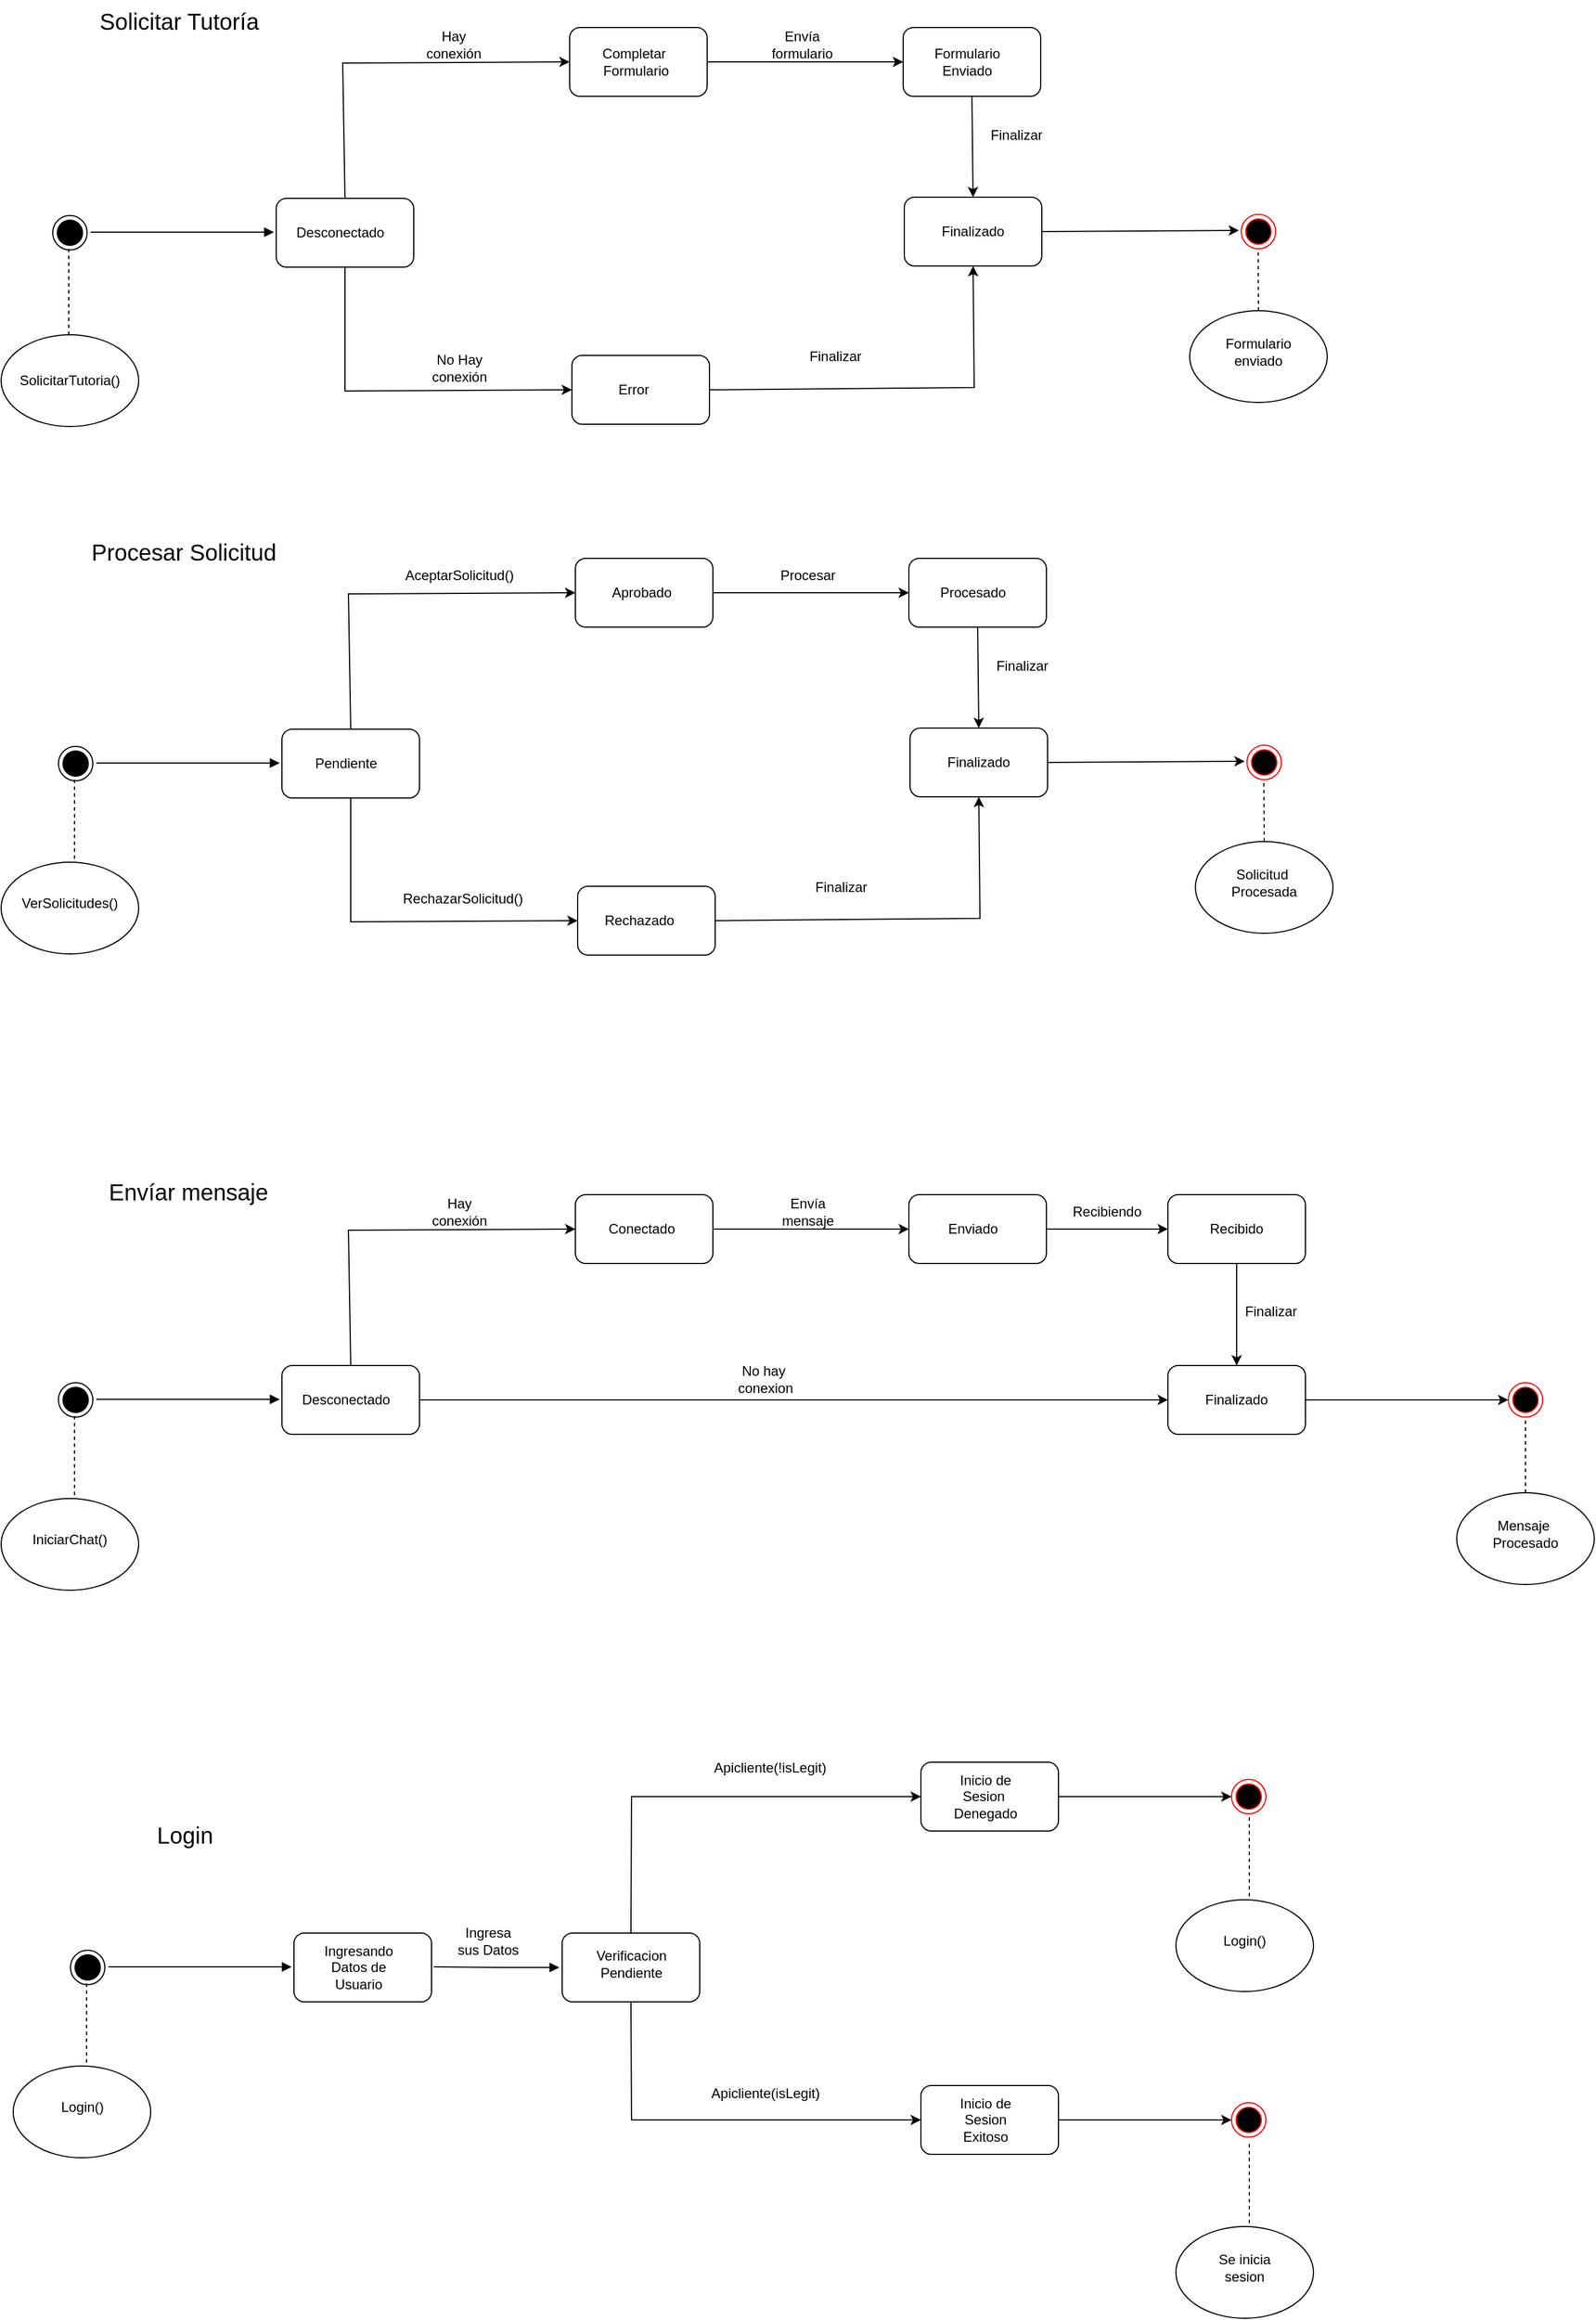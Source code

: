 <mxfile version="22.0.4" type="github">
  <diagram name="Page-1" id="eEXkZVuSIt10tBIXvI3O">
    <mxGraphModel dx="1909" dy="1444" grid="0" gridSize="10" guides="1" tooltips="1" connect="1" arrows="1" fold="1" page="0" pageScale="1" pageWidth="827" pageHeight="1169" math="0" shadow="0">
      <root>
        <mxCell id="0" />
        <mxCell id="1" parent="0" />
        <mxCell id="1XSUIqSgd9dczcnVVFZm-2" value="" style="rounded=1;whiteSpace=wrap;html=1;" parent="1" vertex="1">
          <mxGeometry x="560" y="288" width="120" height="60" as="geometry" />
        </mxCell>
        <mxCell id="1XSUIqSgd9dczcnVVFZm-3" value="" style="endArrow=none;dashed=1;html=1;rounded=0;" parent="1" edge="1">
          <mxGeometry width="50" height="50" relative="1" as="geometry">
            <mxPoint x="379" y="407" as="sourcePoint" />
            <mxPoint x="379" y="329" as="targetPoint" />
          </mxGeometry>
        </mxCell>
        <mxCell id="1XSUIqSgd9dczcnVVFZm-4" value="" style="ellipse;whiteSpace=wrap;html=1;" parent="1" vertex="1">
          <mxGeometry x="315" y="404" width="120" height="80" as="geometry" />
        </mxCell>
        <mxCell id="1XSUIqSgd9dczcnVVFZm-5" value="VerSolicitudes()" style="text;html=1;strokeColor=none;fillColor=none;align=center;verticalAlign=middle;whiteSpace=wrap;rounded=0;" parent="1" vertex="1">
          <mxGeometry x="345" y="425" width="60" height="30" as="geometry" />
        </mxCell>
        <mxCell id="1XSUIqSgd9dczcnVVFZm-21" value="" style="ellipse;html=1;shape=endState;fillColor=#000000;strokeColor=#000000;" parent="1" vertex="1">
          <mxGeometry x="365" y="303" width="30" height="30" as="geometry" />
        </mxCell>
        <mxCell id="1XSUIqSgd9dczcnVVFZm-22" value="" style="endArrow=block;endFill=1;html=1;edgeStyle=orthogonalEdgeStyle;align=left;verticalAlign=top;rounded=0;" parent="1" edge="1">
          <mxGeometry x="-1" relative="1" as="geometry">
            <mxPoint x="398" y="317.5" as="sourcePoint" />
            <mxPoint x="558" y="317.5" as="targetPoint" />
          </mxGeometry>
        </mxCell>
        <mxCell id="1XSUIqSgd9dczcnVVFZm-25" value="Pendiente" style="text;html=1;strokeColor=none;fillColor=none;align=center;verticalAlign=middle;whiteSpace=wrap;rounded=0;" parent="1" vertex="1">
          <mxGeometry x="586" y="303" width="60" height="30" as="geometry" />
        </mxCell>
        <mxCell id="1XSUIqSgd9dczcnVVFZm-26" value="" style="rounded=1;whiteSpace=wrap;html=1;" parent="1" vertex="1">
          <mxGeometry x="816" y="139" width="120" height="60" as="geometry" />
        </mxCell>
        <mxCell id="1XSUIqSgd9dczcnVVFZm-27" value="" style="rounded=1;whiteSpace=wrap;html=1;" parent="1" vertex="1">
          <mxGeometry x="818" y="425" width="120" height="60" as="geometry" />
        </mxCell>
        <mxCell id="1XSUIqSgd9dczcnVVFZm-28" value="" style="endArrow=classic;html=1;rounded=0;exitX=0.5;exitY=0;exitDx=0;exitDy=0;entryX=0;entryY=0.5;entryDx=0;entryDy=0;" parent="1" source="1XSUIqSgd9dczcnVVFZm-2" target="1XSUIqSgd9dczcnVVFZm-26" edge="1">
          <mxGeometry width="50" height="50" relative="1" as="geometry">
            <mxPoint x="635" y="255" as="sourcePoint" />
            <mxPoint x="685" y="205" as="targetPoint" />
            <Array as="points">
              <mxPoint x="618" y="170" />
            </Array>
          </mxGeometry>
        </mxCell>
        <mxCell id="1XSUIqSgd9dczcnVVFZm-29" value="" style="endArrow=classic;html=1;rounded=0;exitX=0.5;exitY=1;exitDx=0;exitDy=0;entryX=0;entryY=0.5;entryDx=0;entryDy=0;" parent="1" source="1XSUIqSgd9dczcnVVFZm-2" target="1XSUIqSgd9dczcnVVFZm-27" edge="1">
          <mxGeometry width="50" height="50" relative="1" as="geometry">
            <mxPoint x="652" y="465" as="sourcePoint" />
            <mxPoint x="702" y="415" as="targetPoint" />
            <Array as="points">
              <mxPoint x="620" y="456" />
            </Array>
          </mxGeometry>
        </mxCell>
        <mxCell id="1XSUIqSgd9dczcnVVFZm-30" value="AceptarSolicitud()" style="text;html=1;strokeColor=none;fillColor=none;align=center;verticalAlign=middle;whiteSpace=wrap;rounded=0;" parent="1" vertex="1">
          <mxGeometry x="685" y="139" width="60" height="30" as="geometry" />
        </mxCell>
        <mxCell id="1XSUIqSgd9dczcnVVFZm-31" value="RechazarSolicitud()" style="text;html=1;strokeColor=none;fillColor=none;align=center;verticalAlign=middle;whiteSpace=wrap;rounded=0;" parent="1" vertex="1">
          <mxGeometry x="688" y="421" width="60" height="30" as="geometry" />
        </mxCell>
        <mxCell id="1XSUIqSgd9dczcnVVFZm-32" value="Aprobado" style="text;html=1;strokeColor=none;fillColor=none;align=center;verticalAlign=middle;whiteSpace=wrap;rounded=0;" parent="1" vertex="1">
          <mxGeometry x="844" y="154" width="60" height="30" as="geometry" />
        </mxCell>
        <mxCell id="1XSUIqSgd9dczcnVVFZm-33" value="Rechazado" style="text;html=1;strokeColor=none;fillColor=none;align=center;verticalAlign=middle;whiteSpace=wrap;rounded=0;" parent="1" vertex="1">
          <mxGeometry x="842" y="440" width="60" height="30" as="geometry" />
        </mxCell>
        <mxCell id="1XSUIqSgd9dczcnVVFZm-34" value="" style="rounded=1;whiteSpace=wrap;html=1;" parent="1" vertex="1">
          <mxGeometry x="1107" y="139" width="120" height="60" as="geometry" />
        </mxCell>
        <mxCell id="1XSUIqSgd9dczcnVVFZm-37" value="" style="endArrow=classic;html=1;rounded=0;exitX=1;exitY=0.5;exitDx=0;exitDy=0;entryX=0;entryY=0.5;entryDx=0;entryDy=0;" parent="1" source="1XSUIqSgd9dczcnVVFZm-26" target="1XSUIqSgd9dczcnVVFZm-34" edge="1">
          <mxGeometry width="50" height="50" relative="1" as="geometry">
            <mxPoint x="1048" y="334" as="sourcePoint" />
            <mxPoint x="1098" y="284" as="targetPoint" />
          </mxGeometry>
        </mxCell>
        <mxCell id="1XSUIqSgd9dczcnVVFZm-38" value="Procesado" style="text;html=1;strokeColor=none;fillColor=none;align=center;verticalAlign=middle;whiteSpace=wrap;rounded=0;" parent="1" vertex="1">
          <mxGeometry x="1133" y="154" width="60" height="30" as="geometry" />
        </mxCell>
        <mxCell id="1XSUIqSgd9dczcnVVFZm-39" value="" style="rounded=1;whiteSpace=wrap;html=1;" parent="1" vertex="1">
          <mxGeometry x="1108" y="287" width="120" height="60" as="geometry" />
        </mxCell>
        <mxCell id="1XSUIqSgd9dczcnVVFZm-41" value="" style="endArrow=classic;html=1;rounded=0;exitX=0.5;exitY=1;exitDx=0;exitDy=0;entryX=0.5;entryY=0;entryDx=0;entryDy=0;" parent="1" source="1XSUIqSgd9dczcnVVFZm-34" target="1XSUIqSgd9dczcnVVFZm-39" edge="1">
          <mxGeometry width="50" height="50" relative="1" as="geometry">
            <mxPoint x="1048" y="334" as="sourcePoint" />
            <mxPoint x="1098" y="284" as="targetPoint" />
          </mxGeometry>
        </mxCell>
        <mxCell id="1XSUIqSgd9dczcnVVFZm-42" value="Finalizado" style="text;html=1;strokeColor=none;fillColor=none;align=center;verticalAlign=middle;whiteSpace=wrap;rounded=0;" parent="1" vertex="1">
          <mxGeometry x="1138" y="302" width="60" height="30" as="geometry" />
        </mxCell>
        <mxCell id="1XSUIqSgd9dczcnVVFZm-43" value="Finalizar" style="text;html=1;strokeColor=none;fillColor=none;align=center;verticalAlign=middle;whiteSpace=wrap;rounded=0;" parent="1" vertex="1">
          <mxGeometry x="1176" y="218" width="60" height="30" as="geometry" />
        </mxCell>
        <mxCell id="1XSUIqSgd9dczcnVVFZm-44" value="Procesar" style="text;html=1;strokeColor=none;fillColor=none;align=center;verticalAlign=middle;whiteSpace=wrap;rounded=0;" parent="1" vertex="1">
          <mxGeometry x="989" y="139" width="60" height="30" as="geometry" />
        </mxCell>
        <mxCell id="1XSUIqSgd9dczcnVVFZm-45" value="" style="endArrow=classic;html=1;rounded=0;exitX=1;exitY=0.5;exitDx=0;exitDy=0;entryX=0.5;entryY=1;entryDx=0;entryDy=0;" parent="1" source="1XSUIqSgd9dczcnVVFZm-27" target="1XSUIqSgd9dczcnVVFZm-39" edge="1">
          <mxGeometry width="50" height="50" relative="1" as="geometry">
            <mxPoint x="1012" y="465" as="sourcePoint" />
            <mxPoint x="1062" y="415" as="targetPoint" />
            <Array as="points">
              <mxPoint x="1169" y="453" />
            </Array>
          </mxGeometry>
        </mxCell>
        <mxCell id="1XSUIqSgd9dczcnVVFZm-46" value="Finalizar" style="text;html=1;strokeColor=none;fillColor=none;align=center;verticalAlign=middle;whiteSpace=wrap;rounded=0;" parent="1" vertex="1">
          <mxGeometry x="1018" y="411" width="60" height="30" as="geometry" />
        </mxCell>
        <mxCell id="1XSUIqSgd9dczcnVVFZm-47" value="" style="endArrow=classic;html=1;rounded=0;exitX=1;exitY=0.5;exitDx=0;exitDy=0;" parent="1" source="1XSUIqSgd9dczcnVVFZm-39" edge="1">
          <mxGeometry width="50" height="50" relative="1" as="geometry">
            <mxPoint x="1277" y="332" as="sourcePoint" />
            <mxPoint x="1400" y="316" as="targetPoint" />
          </mxGeometry>
        </mxCell>
        <mxCell id="1XSUIqSgd9dczcnVVFZm-48" value="" style="ellipse;whiteSpace=wrap;html=1;" parent="1" vertex="1">
          <mxGeometry x="1357" y="386" width="120" height="80" as="geometry" />
        </mxCell>
        <mxCell id="1XSUIqSgd9dczcnVVFZm-49" value="" style="ellipse;html=1;shape=endState;fillColor=#000000;strokeColor=#ff0000;" parent="1" vertex="1">
          <mxGeometry x="1402" y="302" width="30" height="30" as="geometry" />
        </mxCell>
        <mxCell id="1XSUIqSgd9dczcnVVFZm-50" value="" style="endArrow=none;dashed=1;html=1;rounded=0;" parent="1" edge="1">
          <mxGeometry width="50" height="50" relative="1" as="geometry">
            <mxPoint x="1417" y="386" as="sourcePoint" />
            <mxPoint x="1416.71" y="332" as="targetPoint" />
          </mxGeometry>
        </mxCell>
        <mxCell id="1XSUIqSgd9dczcnVVFZm-51" value="Solicitud&amp;nbsp;&lt;br&gt;Procesada" style="text;html=1;strokeColor=none;fillColor=none;align=center;verticalAlign=middle;whiteSpace=wrap;rounded=0;" parent="1" vertex="1">
          <mxGeometry x="1387" y="407" width="60" height="30" as="geometry" />
        </mxCell>
        <mxCell id="1XSUIqSgd9dczcnVVFZm-85" style="edgeStyle=orthogonalEdgeStyle;rounded=0;orthogonalLoop=1;jettySize=auto;html=1;exitX=1;exitY=0.5;exitDx=0;exitDy=0;" parent="1" source="1XSUIqSgd9dczcnVVFZm-52" target="1XSUIqSgd9dczcnVVFZm-82" edge="1">
          <mxGeometry relative="1" as="geometry" />
        </mxCell>
        <mxCell id="1XSUIqSgd9dczcnVVFZm-52" value="" style="rounded=1;whiteSpace=wrap;html=1;" parent="1" vertex="1">
          <mxGeometry x="560" y="843" width="120" height="60" as="geometry" />
        </mxCell>
        <mxCell id="1XSUIqSgd9dczcnVVFZm-53" value="" style="endArrow=none;dashed=1;html=1;rounded=0;" parent="1" edge="1">
          <mxGeometry width="50" height="50" relative="1" as="geometry">
            <mxPoint x="379" y="962" as="sourcePoint" />
            <mxPoint x="379" y="884" as="targetPoint" />
          </mxGeometry>
        </mxCell>
        <mxCell id="1XSUIqSgd9dczcnVVFZm-54" value="" style="ellipse;whiteSpace=wrap;html=1;" parent="1" vertex="1">
          <mxGeometry x="315" y="959" width="120" height="80" as="geometry" />
        </mxCell>
        <mxCell id="1XSUIqSgd9dczcnVVFZm-55" value="IniciarChat()" style="text;html=1;strokeColor=none;fillColor=none;align=center;verticalAlign=middle;whiteSpace=wrap;rounded=0;" parent="1" vertex="1">
          <mxGeometry x="345" y="980" width="60" height="30" as="geometry" />
        </mxCell>
        <mxCell id="1XSUIqSgd9dczcnVVFZm-56" value="" style="ellipse;html=1;shape=endState;fillColor=#000000;strokeColor=#000000;" parent="1" vertex="1">
          <mxGeometry x="365" y="858" width="30" height="30" as="geometry" />
        </mxCell>
        <mxCell id="1XSUIqSgd9dczcnVVFZm-57" value="" style="endArrow=block;endFill=1;html=1;edgeStyle=orthogonalEdgeStyle;align=left;verticalAlign=top;rounded=0;" parent="1" edge="1">
          <mxGeometry x="-1" relative="1" as="geometry">
            <mxPoint x="398" y="872.5" as="sourcePoint" />
            <mxPoint x="558" y="872.5" as="targetPoint" />
          </mxGeometry>
        </mxCell>
        <mxCell id="1XSUIqSgd9dczcnVVFZm-58" value="Desconectado" style="text;html=1;strokeColor=none;fillColor=none;align=center;verticalAlign=middle;whiteSpace=wrap;rounded=0;" parent="1" vertex="1">
          <mxGeometry x="586" y="858" width="60" height="30" as="geometry" />
        </mxCell>
        <mxCell id="1XSUIqSgd9dczcnVVFZm-59" value="" style="rounded=1;whiteSpace=wrap;html=1;" parent="1" vertex="1">
          <mxGeometry x="816" y="694" width="120" height="60" as="geometry" />
        </mxCell>
        <mxCell id="1XSUIqSgd9dczcnVVFZm-61" value="" style="endArrow=classic;html=1;rounded=0;exitX=0.5;exitY=0;exitDx=0;exitDy=0;entryX=0;entryY=0.5;entryDx=0;entryDy=0;" parent="1" source="1XSUIqSgd9dczcnVVFZm-52" target="1XSUIqSgd9dczcnVVFZm-59" edge="1">
          <mxGeometry width="50" height="50" relative="1" as="geometry">
            <mxPoint x="635" y="810" as="sourcePoint" />
            <mxPoint x="685" y="760" as="targetPoint" />
            <Array as="points">
              <mxPoint x="618" y="725" />
            </Array>
          </mxGeometry>
        </mxCell>
        <mxCell id="1XSUIqSgd9dczcnVVFZm-63" value="Hay conexión" style="text;html=1;strokeColor=none;fillColor=none;align=center;verticalAlign=middle;whiteSpace=wrap;rounded=0;" parent="1" vertex="1">
          <mxGeometry x="685" y="694" width="60" height="30" as="geometry" />
        </mxCell>
        <mxCell id="1XSUIqSgd9dczcnVVFZm-64" value="No hay&amp;nbsp;&lt;br&gt;conexion" style="text;html=1;strokeColor=none;fillColor=none;align=center;verticalAlign=middle;whiteSpace=wrap;rounded=0;" parent="1" vertex="1">
          <mxGeometry x="952" y="840" width="60" height="30" as="geometry" />
        </mxCell>
        <mxCell id="1XSUIqSgd9dczcnVVFZm-65" value="Conectado" style="text;html=1;strokeColor=none;fillColor=none;align=center;verticalAlign=middle;whiteSpace=wrap;rounded=0;" parent="1" vertex="1">
          <mxGeometry x="844" y="709" width="60" height="30" as="geometry" />
        </mxCell>
        <mxCell id="1XSUIqSgd9dczcnVVFZm-67" value="" style="rounded=1;whiteSpace=wrap;html=1;" parent="1" vertex="1">
          <mxGeometry x="1107" y="694" width="120" height="60" as="geometry" />
        </mxCell>
        <mxCell id="1XSUIqSgd9dczcnVVFZm-68" value="" style="endArrow=classic;html=1;rounded=0;exitX=1;exitY=0.5;exitDx=0;exitDy=0;entryX=0;entryY=0.5;entryDx=0;entryDy=0;" parent="1" source="1XSUIqSgd9dczcnVVFZm-59" target="1XSUIqSgd9dczcnVVFZm-67" edge="1">
          <mxGeometry width="50" height="50" relative="1" as="geometry">
            <mxPoint x="1048" y="889" as="sourcePoint" />
            <mxPoint x="1098" y="839" as="targetPoint" />
          </mxGeometry>
        </mxCell>
        <mxCell id="1XSUIqSgd9dczcnVVFZm-69" value="Enviado" style="text;html=1;strokeColor=none;fillColor=none;align=center;verticalAlign=middle;whiteSpace=wrap;rounded=0;" parent="1" vertex="1">
          <mxGeometry x="1133" y="709" width="60" height="30" as="geometry" />
        </mxCell>
        <mxCell id="1XSUIqSgd9dczcnVVFZm-70" value="" style="rounded=1;whiteSpace=wrap;html=1;" parent="1" vertex="1">
          <mxGeometry x="1333" y="694" width="120" height="60" as="geometry" />
        </mxCell>
        <mxCell id="1XSUIqSgd9dczcnVVFZm-71" value="" style="endArrow=classic;html=1;rounded=0;exitX=1;exitY=0.5;exitDx=0;exitDy=0;entryX=0;entryY=0.5;entryDx=0;entryDy=0;" parent="1" source="1XSUIqSgd9dczcnVVFZm-67" target="1XSUIqSgd9dczcnVVFZm-70" edge="1">
          <mxGeometry width="50" height="50" relative="1" as="geometry">
            <mxPoint x="1048" y="889" as="sourcePoint" />
            <mxPoint x="1098" y="839" as="targetPoint" />
          </mxGeometry>
        </mxCell>
        <mxCell id="1XSUIqSgd9dczcnVVFZm-72" value="Recibido" style="text;html=1;strokeColor=none;fillColor=none;align=center;verticalAlign=middle;whiteSpace=wrap;rounded=0;" parent="1" vertex="1">
          <mxGeometry x="1363" y="709" width="60" height="30" as="geometry" />
        </mxCell>
        <mxCell id="1XSUIqSgd9dczcnVVFZm-73" value="Recibiendo" style="text;html=1;strokeColor=none;fillColor=none;align=center;verticalAlign=middle;whiteSpace=wrap;rounded=0;" parent="1" vertex="1">
          <mxGeometry x="1250" y="694" width="60" height="30" as="geometry" />
        </mxCell>
        <mxCell id="1XSUIqSgd9dczcnVVFZm-74" value="Envía mensaje" style="text;html=1;strokeColor=none;fillColor=none;align=center;verticalAlign=middle;whiteSpace=wrap;rounded=0;" parent="1" vertex="1">
          <mxGeometry x="989" y="694" width="60" height="30" as="geometry" />
        </mxCell>
        <mxCell id="1XSUIqSgd9dczcnVVFZm-76" value="Finalizar" style="text;html=1;strokeColor=none;fillColor=none;align=center;verticalAlign=middle;whiteSpace=wrap;rounded=0;" parent="1" vertex="1">
          <mxGeometry x="1393" y="781" width="60" height="30" as="geometry" />
        </mxCell>
        <mxCell id="1XSUIqSgd9dczcnVVFZm-77" value="" style="endArrow=classic;html=1;rounded=0;exitX=0.5;exitY=1;exitDx=0;exitDy=0;entryX=0.5;entryY=0;entryDx=0;entryDy=0;" parent="1" source="1XSUIqSgd9dczcnVVFZm-70" target="1XSUIqSgd9dczcnVVFZm-82" edge="1">
          <mxGeometry width="50" height="50" relative="1" as="geometry">
            <mxPoint x="1277" y="887" as="sourcePoint" />
            <mxPoint x="1393" y="833" as="targetPoint" />
          </mxGeometry>
        </mxCell>
        <mxCell id="1XSUIqSgd9dczcnVVFZm-90" style="edgeStyle=orthogonalEdgeStyle;rounded=0;orthogonalLoop=1;jettySize=auto;html=1;exitX=1;exitY=0.5;exitDx=0;exitDy=0;entryX=0;entryY=0.5;entryDx=0;entryDy=0;" parent="1" source="1XSUIqSgd9dczcnVVFZm-82" target="1XSUIqSgd9dczcnVVFZm-87" edge="1">
          <mxGeometry relative="1" as="geometry" />
        </mxCell>
        <mxCell id="1XSUIqSgd9dczcnVVFZm-82" value="" style="rounded=1;whiteSpace=wrap;html=1;" parent="1" vertex="1">
          <mxGeometry x="1333" y="843" width="120" height="60" as="geometry" />
        </mxCell>
        <mxCell id="1XSUIqSgd9dczcnVVFZm-83" value="Finalizado" style="text;html=1;strokeColor=none;fillColor=none;align=center;verticalAlign=middle;whiteSpace=wrap;rounded=0;" parent="1" vertex="1">
          <mxGeometry x="1363" y="858" width="60" height="30" as="geometry" />
        </mxCell>
        <mxCell id="1XSUIqSgd9dczcnVVFZm-86" value="" style="ellipse;whiteSpace=wrap;html=1;" parent="1" vertex="1">
          <mxGeometry x="1585" y="954" width="120" height="80" as="geometry" />
        </mxCell>
        <mxCell id="1XSUIqSgd9dczcnVVFZm-87" value="" style="ellipse;html=1;shape=endState;fillColor=#000000;strokeColor=#ff0000;" parent="1" vertex="1">
          <mxGeometry x="1630" y="858" width="30" height="30" as="geometry" />
        </mxCell>
        <mxCell id="1XSUIqSgd9dczcnVVFZm-88" value="" style="endArrow=none;dashed=1;html=1;rounded=0;entryX=0.5;entryY=1;entryDx=0;entryDy=0;" parent="1" target="1XSUIqSgd9dczcnVVFZm-87" edge="1">
          <mxGeometry width="50" height="50" relative="1" as="geometry">
            <mxPoint x="1645" y="954" as="sourcePoint" />
            <mxPoint x="1644.71" y="900" as="targetPoint" />
          </mxGeometry>
        </mxCell>
        <mxCell id="1XSUIqSgd9dczcnVVFZm-89" value="Mensaje&amp;nbsp;&lt;br&gt;Procesado" style="text;html=1;strokeColor=none;fillColor=none;align=center;verticalAlign=middle;whiteSpace=wrap;rounded=0;" parent="1" vertex="1">
          <mxGeometry x="1615" y="975" width="60" height="30" as="geometry" />
        </mxCell>
        <mxCell id="o9HWgNhMtSYRggMD-RNL-2" value="" style="rounded=1;whiteSpace=wrap;html=1;" parent="1" vertex="1">
          <mxGeometry x="570.5" y="1338" width="120" height="60" as="geometry" />
        </mxCell>
        <mxCell id="o9HWgNhMtSYRggMD-RNL-3" value="" style="endArrow=none;dashed=1;html=1;rounded=0;" parent="1" edge="1">
          <mxGeometry width="50" height="50" relative="1" as="geometry">
            <mxPoint x="389.5" y="1457" as="sourcePoint" />
            <mxPoint x="389.5" y="1379" as="targetPoint" />
          </mxGeometry>
        </mxCell>
        <mxCell id="o9HWgNhMtSYRggMD-RNL-4" value="" style="ellipse;whiteSpace=wrap;html=1;" parent="1" vertex="1">
          <mxGeometry x="325.5" y="1454" width="120" height="80" as="geometry" />
        </mxCell>
        <mxCell id="o9HWgNhMtSYRggMD-RNL-5" value="Login()" style="text;html=1;strokeColor=none;fillColor=none;align=center;verticalAlign=middle;whiteSpace=wrap;rounded=0;" parent="1" vertex="1">
          <mxGeometry x="355.5" y="1475" width="60" height="30" as="geometry" />
        </mxCell>
        <mxCell id="o9HWgNhMtSYRggMD-RNL-6" value="" style="ellipse;html=1;shape=endState;fillColor=#000000;strokeColor=#000000;" parent="1" vertex="1">
          <mxGeometry x="375.5" y="1353" width="30" height="30" as="geometry" />
        </mxCell>
        <mxCell id="o9HWgNhMtSYRggMD-RNL-7" value="" style="endArrow=block;endFill=1;html=1;edgeStyle=orthogonalEdgeStyle;align=left;verticalAlign=top;rounded=0;" parent="1" edge="1">
          <mxGeometry x="-1" relative="1" as="geometry">
            <mxPoint x="408.5" y="1367.5" as="sourcePoint" />
            <mxPoint x="568.5" y="1367.5" as="targetPoint" />
          </mxGeometry>
        </mxCell>
        <mxCell id="o9HWgNhMtSYRggMD-RNL-8" value="Ingresando Datos de Usuario" style="text;html=1;strokeColor=none;fillColor=none;align=center;verticalAlign=middle;whiteSpace=wrap;rounded=0;" parent="1" vertex="1">
          <mxGeometry x="596.5" y="1353" width="60" height="30" as="geometry" />
        </mxCell>
        <mxCell id="o9HWgNhMtSYRggMD-RNL-9" value="" style="rounded=1;whiteSpace=wrap;html=1;" parent="1" vertex="1">
          <mxGeometry x="804.5" y="1338" width="120" height="60" as="geometry" />
        </mxCell>
        <mxCell id="o9HWgNhMtSYRggMD-RNL-11" value="Ingresa sus Datos" style="text;html=1;strokeColor=none;fillColor=none;align=center;verticalAlign=middle;whiteSpace=wrap;rounded=0;" parent="1" vertex="1">
          <mxGeometry x="709.5" y="1330" width="60" height="30" as="geometry" />
        </mxCell>
        <mxCell id="o9HWgNhMtSYRggMD-RNL-13" value="Verificacion Pendiente" style="text;html=1;strokeColor=none;fillColor=none;align=center;verticalAlign=middle;whiteSpace=wrap;rounded=0;" parent="1" vertex="1">
          <mxGeometry x="834.5" y="1350" width="60" height="30" as="geometry" />
        </mxCell>
        <mxCell id="o9HWgNhMtSYRggMD-RNL-32" style="edgeStyle=orthogonalEdgeStyle;rounded=0;orthogonalLoop=1;jettySize=auto;html=1;exitX=1;exitY=0.5;exitDx=0;exitDy=0;entryX=0;entryY=0.5;entryDx=0;entryDy=0;" parent="1" source="o9HWgNhMtSYRggMD-RNL-14" target="o9HWgNhMtSYRggMD-RNL-28" edge="1">
          <mxGeometry relative="1" as="geometry">
            <mxPoint x="1364.5" y="1278" as="targetPoint" />
          </mxGeometry>
        </mxCell>
        <mxCell id="o9HWgNhMtSYRggMD-RNL-14" value="" style="rounded=1;whiteSpace=wrap;html=1;" parent="1" vertex="1">
          <mxGeometry x="1117.5" y="1189" width="120" height="60" as="geometry" />
        </mxCell>
        <mxCell id="o9HWgNhMtSYRggMD-RNL-15" value="" style="endArrow=classic;html=1;rounded=0;exitX=0.5;exitY=0;exitDx=0;exitDy=0;entryX=0;entryY=0.5;entryDx=0;entryDy=0;" parent="1" source="o9HWgNhMtSYRggMD-RNL-9" target="o9HWgNhMtSYRggMD-RNL-14" edge="1">
          <mxGeometry width="50" height="50" relative="1" as="geometry">
            <mxPoint x="1058.5" y="1384" as="sourcePoint" />
            <mxPoint x="1108.5" y="1334" as="targetPoint" />
            <Array as="points">
              <mxPoint x="865" y="1219" />
            </Array>
          </mxGeometry>
        </mxCell>
        <mxCell id="o9HWgNhMtSYRggMD-RNL-16" value="Inicio de Sesion&amp;nbsp; Denegado" style="text;html=1;strokeColor=none;fillColor=none;align=center;verticalAlign=middle;whiteSpace=wrap;rounded=0;" parent="1" vertex="1">
          <mxGeometry x="1143.5" y="1204" width="60" height="30" as="geometry" />
        </mxCell>
        <mxCell id="o9HWgNhMtSYRggMD-RNL-17" value="" style="rounded=1;whiteSpace=wrap;html=1;" parent="1" vertex="1">
          <mxGeometry x="1117.5" y="1471" width="120" height="60" as="geometry" />
        </mxCell>
        <mxCell id="o9HWgNhMtSYRggMD-RNL-18" value="" style="endArrow=classic;html=1;rounded=0;exitX=0.5;exitY=1;exitDx=0;exitDy=0;entryX=0;entryY=0.5;entryDx=0;entryDy=0;" parent="1" source="o9HWgNhMtSYRggMD-RNL-9" target="o9HWgNhMtSYRggMD-RNL-17" edge="1">
          <mxGeometry width="50" height="50" relative="1" as="geometry">
            <mxPoint x="1058.5" y="1384" as="sourcePoint" />
            <mxPoint x="1108.5" y="1334" as="targetPoint" />
            <Array as="points">
              <mxPoint x="865" y="1501" />
            </Array>
          </mxGeometry>
        </mxCell>
        <mxCell id="o9HWgNhMtSYRggMD-RNL-20" value="Apicliente(!isLegit)" style="text;html=1;strokeColor=none;fillColor=none;align=center;verticalAlign=middle;whiteSpace=wrap;rounded=0;" parent="1" vertex="1">
          <mxGeometry x="956" y="1179" width="60" height="30" as="geometry" />
        </mxCell>
        <mxCell id="o9HWgNhMtSYRggMD-RNL-21" value="Inicio de Sesion Exitoso" style="text;html=1;strokeColor=none;fillColor=none;align=center;verticalAlign=middle;whiteSpace=wrap;rounded=0;" parent="1" vertex="1">
          <mxGeometry x="1143.5" y="1486" width="60" height="30" as="geometry" />
        </mxCell>
        <mxCell id="o9HWgNhMtSYRggMD-RNL-23" value="" style="endArrow=classic;html=1;rounded=0;exitX=1;exitY=0.5;exitDx=0;exitDy=0;entryX=0;entryY=0.5;entryDx=0;entryDy=0;" parent="1" source="o9HWgNhMtSYRggMD-RNL-17" target="o9HWgNhMtSYRggMD-RNL-33" edge="1">
          <mxGeometry width="50" height="50" relative="1" as="geometry">
            <mxPoint x="1287.5" y="1382" as="sourcePoint" />
            <mxPoint x="1364.5" y="1308" as="targetPoint" />
          </mxGeometry>
        </mxCell>
        <mxCell id="o9HWgNhMtSYRggMD-RNL-28" value="" style="ellipse;html=1;shape=endState;fillColor=#000000;strokeColor=#ff0000;" parent="1" vertex="1">
          <mxGeometry x="1388.5" y="1204" width="30" height="30" as="geometry" />
        </mxCell>
        <mxCell id="o9HWgNhMtSYRggMD-RNL-33" value="" style="ellipse;html=1;shape=endState;fillColor=#000000;strokeColor=#ff0000;" parent="1" vertex="1">
          <mxGeometry x="1388.5" y="1486" width="30" height="30" as="geometry" />
        </mxCell>
        <mxCell id="o9HWgNhMtSYRggMD-RNL-34" value="Procesar Solicitud" style="text;html=1;align=center;verticalAlign=middle;resizable=0;points=[];autosize=1;strokeColor=none;fillColor=none;fontSize=20;" parent="1" vertex="1">
          <mxGeometry x="384" y="115" width="179" height="36" as="geometry" />
        </mxCell>
        <mxCell id="o9HWgNhMtSYRggMD-RNL-35" value="Envíar mensaje" style="text;html=1;align=center;verticalAlign=middle;resizable=0;points=[];autosize=1;strokeColor=none;fillColor=none;fontSize=20;" parent="1" vertex="1">
          <mxGeometry x="399" y="673" width="157" height="36" as="geometry" />
        </mxCell>
        <mxCell id="o9HWgNhMtSYRggMD-RNL-36" value="Login" style="text;html=1;align=center;verticalAlign=middle;resizable=0;points=[];autosize=1;strokeColor=none;fillColor=none;fontSize=20;" parent="1" vertex="1">
          <mxGeometry x="441" y="1234" width="67" height="36" as="geometry" />
        </mxCell>
        <mxCell id="Jx89d8XuK8nf_c_bgDaV-1" value="" style="rounded=1;whiteSpace=wrap;html=1;" vertex="1" parent="1">
          <mxGeometry x="555" y="-175" width="120" height="60" as="geometry" />
        </mxCell>
        <mxCell id="Jx89d8XuK8nf_c_bgDaV-2" value="" style="endArrow=none;dashed=1;html=1;rounded=0;" edge="1" parent="1">
          <mxGeometry width="50" height="50" relative="1" as="geometry">
            <mxPoint x="374" y="-56" as="sourcePoint" />
            <mxPoint x="374" y="-134" as="targetPoint" />
          </mxGeometry>
        </mxCell>
        <mxCell id="Jx89d8XuK8nf_c_bgDaV-4" value="" style="ellipse;html=1;shape=endState;fillColor=#000000;strokeColor=#000000;" vertex="1" parent="1">
          <mxGeometry x="360" y="-160" width="30" height="30" as="geometry" />
        </mxCell>
        <mxCell id="Jx89d8XuK8nf_c_bgDaV-5" value="" style="endArrow=block;endFill=1;html=1;edgeStyle=orthogonalEdgeStyle;align=left;verticalAlign=top;rounded=0;" edge="1" parent="1">
          <mxGeometry x="-1" relative="1" as="geometry">
            <mxPoint x="393" y="-145.5" as="sourcePoint" />
            <mxPoint x="553" y="-145.5" as="targetPoint" />
          </mxGeometry>
        </mxCell>
        <mxCell id="Jx89d8XuK8nf_c_bgDaV-6" value="Desconectado" style="text;html=1;strokeColor=none;fillColor=none;align=center;verticalAlign=middle;whiteSpace=wrap;rounded=0;" vertex="1" parent="1">
          <mxGeometry x="581" y="-160" width="60" height="30" as="geometry" />
        </mxCell>
        <mxCell id="Jx89d8XuK8nf_c_bgDaV-7" value="" style="rounded=1;whiteSpace=wrap;html=1;" vertex="1" parent="1">
          <mxGeometry x="811" y="-324" width="120" height="60" as="geometry" />
        </mxCell>
        <mxCell id="Jx89d8XuK8nf_c_bgDaV-8" value="" style="rounded=1;whiteSpace=wrap;html=1;" vertex="1" parent="1">
          <mxGeometry x="813" y="-38" width="120" height="60" as="geometry" />
        </mxCell>
        <mxCell id="Jx89d8XuK8nf_c_bgDaV-9" value="" style="endArrow=classic;html=1;rounded=0;exitX=0.5;exitY=0;exitDx=0;exitDy=0;entryX=0;entryY=0.5;entryDx=0;entryDy=0;" edge="1" source="Jx89d8XuK8nf_c_bgDaV-1" target="Jx89d8XuK8nf_c_bgDaV-7" parent="1">
          <mxGeometry width="50" height="50" relative="1" as="geometry">
            <mxPoint x="630" y="-208" as="sourcePoint" />
            <mxPoint x="680" y="-258" as="targetPoint" />
            <Array as="points">
              <mxPoint x="613" y="-293" />
            </Array>
          </mxGeometry>
        </mxCell>
        <mxCell id="Jx89d8XuK8nf_c_bgDaV-10" value="" style="endArrow=classic;html=1;rounded=0;exitX=0.5;exitY=1;exitDx=0;exitDy=0;entryX=0;entryY=0.5;entryDx=0;entryDy=0;" edge="1" source="Jx89d8XuK8nf_c_bgDaV-1" target="Jx89d8XuK8nf_c_bgDaV-8" parent="1">
          <mxGeometry width="50" height="50" relative="1" as="geometry">
            <mxPoint x="647" y="2" as="sourcePoint" />
            <mxPoint x="697" y="-48" as="targetPoint" />
            <Array as="points">
              <mxPoint x="615" y="-7" />
            </Array>
          </mxGeometry>
        </mxCell>
        <mxCell id="Jx89d8XuK8nf_c_bgDaV-11" value="Hay conexión" style="text;html=1;strokeColor=none;fillColor=none;align=center;verticalAlign=middle;whiteSpace=wrap;rounded=0;" vertex="1" parent="1">
          <mxGeometry x="680" y="-324" width="60" height="30" as="geometry" />
        </mxCell>
        <mxCell id="Jx89d8XuK8nf_c_bgDaV-12" value="No Hay conexión" style="text;html=1;strokeColor=none;fillColor=none;align=center;verticalAlign=middle;whiteSpace=wrap;rounded=0;" vertex="1" parent="1">
          <mxGeometry x="685" y="-42" width="60" height="30" as="geometry" />
        </mxCell>
        <mxCell id="Jx89d8XuK8nf_c_bgDaV-13" value="Completar&amp;nbsp;&lt;br&gt;Formulario" style="text;html=1;strokeColor=none;fillColor=none;align=center;verticalAlign=middle;whiteSpace=wrap;rounded=0;" vertex="1" parent="1">
          <mxGeometry x="839" y="-309" width="60" height="30" as="geometry" />
        </mxCell>
        <mxCell id="Jx89d8XuK8nf_c_bgDaV-14" value="Error" style="text;html=1;strokeColor=none;fillColor=none;align=center;verticalAlign=middle;whiteSpace=wrap;rounded=0;" vertex="1" parent="1">
          <mxGeometry x="837" y="-23" width="60" height="30" as="geometry" />
        </mxCell>
        <mxCell id="Jx89d8XuK8nf_c_bgDaV-15" value="" style="rounded=1;whiteSpace=wrap;html=1;" vertex="1" parent="1">
          <mxGeometry x="1102" y="-324" width="120" height="60" as="geometry" />
        </mxCell>
        <mxCell id="Jx89d8XuK8nf_c_bgDaV-16" value="" style="endArrow=classic;html=1;rounded=0;exitX=1;exitY=0.5;exitDx=0;exitDy=0;entryX=0;entryY=0.5;entryDx=0;entryDy=0;" edge="1" source="Jx89d8XuK8nf_c_bgDaV-7" target="Jx89d8XuK8nf_c_bgDaV-15" parent="1">
          <mxGeometry width="50" height="50" relative="1" as="geometry">
            <mxPoint x="1043" y="-129" as="sourcePoint" />
            <mxPoint x="1093" y="-179" as="targetPoint" />
          </mxGeometry>
        </mxCell>
        <mxCell id="Jx89d8XuK8nf_c_bgDaV-17" value="Formulario&lt;br&gt;Enviado" style="text;html=1;strokeColor=none;fillColor=none;align=center;verticalAlign=middle;whiteSpace=wrap;rounded=0;" vertex="1" parent="1">
          <mxGeometry x="1128" y="-309" width="60" height="30" as="geometry" />
        </mxCell>
        <mxCell id="Jx89d8XuK8nf_c_bgDaV-18" value="" style="rounded=1;whiteSpace=wrap;html=1;" vertex="1" parent="1">
          <mxGeometry x="1103" y="-176" width="120" height="60" as="geometry" />
        </mxCell>
        <mxCell id="Jx89d8XuK8nf_c_bgDaV-19" value="" style="endArrow=classic;html=1;rounded=0;exitX=0.5;exitY=1;exitDx=0;exitDy=0;entryX=0.5;entryY=0;entryDx=0;entryDy=0;" edge="1" source="Jx89d8XuK8nf_c_bgDaV-15" target="Jx89d8XuK8nf_c_bgDaV-18" parent="1">
          <mxGeometry width="50" height="50" relative="1" as="geometry">
            <mxPoint x="1043" y="-129" as="sourcePoint" />
            <mxPoint x="1093" y="-179" as="targetPoint" />
          </mxGeometry>
        </mxCell>
        <mxCell id="Jx89d8XuK8nf_c_bgDaV-20" value="Finalizado" style="text;html=1;strokeColor=none;fillColor=none;align=center;verticalAlign=middle;whiteSpace=wrap;rounded=0;" vertex="1" parent="1">
          <mxGeometry x="1133" y="-161" width="60" height="30" as="geometry" />
        </mxCell>
        <mxCell id="Jx89d8XuK8nf_c_bgDaV-21" value="Finalizar" style="text;html=1;strokeColor=none;fillColor=none;align=center;verticalAlign=middle;whiteSpace=wrap;rounded=0;" vertex="1" parent="1">
          <mxGeometry x="1171" y="-245" width="60" height="30" as="geometry" />
        </mxCell>
        <mxCell id="Jx89d8XuK8nf_c_bgDaV-22" value="Envía formulario" style="text;html=1;strokeColor=none;fillColor=none;align=center;verticalAlign=middle;whiteSpace=wrap;rounded=0;" vertex="1" parent="1">
          <mxGeometry x="984" y="-324" width="60" height="30" as="geometry" />
        </mxCell>
        <mxCell id="Jx89d8XuK8nf_c_bgDaV-23" value="" style="endArrow=classic;html=1;rounded=0;exitX=1;exitY=0.5;exitDx=0;exitDy=0;entryX=0.5;entryY=1;entryDx=0;entryDy=0;" edge="1" source="Jx89d8XuK8nf_c_bgDaV-8" target="Jx89d8XuK8nf_c_bgDaV-18" parent="1">
          <mxGeometry width="50" height="50" relative="1" as="geometry">
            <mxPoint x="1007" y="2" as="sourcePoint" />
            <mxPoint x="1057" y="-48" as="targetPoint" />
            <Array as="points">
              <mxPoint x="1164" y="-10" />
            </Array>
          </mxGeometry>
        </mxCell>
        <mxCell id="Jx89d8XuK8nf_c_bgDaV-24" value="Finalizar" style="text;html=1;strokeColor=none;fillColor=none;align=center;verticalAlign=middle;whiteSpace=wrap;rounded=0;" vertex="1" parent="1">
          <mxGeometry x="1013" y="-52" width="60" height="30" as="geometry" />
        </mxCell>
        <mxCell id="Jx89d8XuK8nf_c_bgDaV-25" value="" style="endArrow=classic;html=1;rounded=0;exitX=1;exitY=0.5;exitDx=0;exitDy=0;" edge="1" source="Jx89d8XuK8nf_c_bgDaV-18" parent="1">
          <mxGeometry width="50" height="50" relative="1" as="geometry">
            <mxPoint x="1272" y="-131" as="sourcePoint" />
            <mxPoint x="1395" y="-147" as="targetPoint" />
          </mxGeometry>
        </mxCell>
        <mxCell id="Jx89d8XuK8nf_c_bgDaV-26" value="" style="ellipse;whiteSpace=wrap;html=1;" vertex="1" parent="1">
          <mxGeometry x="1352" y="-77" width="120" height="80" as="geometry" />
        </mxCell>
        <mxCell id="Jx89d8XuK8nf_c_bgDaV-27" value="" style="ellipse;html=1;shape=endState;fillColor=#000000;strokeColor=#ff0000;" vertex="1" parent="1">
          <mxGeometry x="1397" y="-161" width="30" height="30" as="geometry" />
        </mxCell>
        <mxCell id="Jx89d8XuK8nf_c_bgDaV-28" value="" style="endArrow=none;dashed=1;html=1;rounded=0;" edge="1" parent="1">
          <mxGeometry width="50" height="50" relative="1" as="geometry">
            <mxPoint x="1412" y="-77" as="sourcePoint" />
            <mxPoint x="1411.71" y="-131" as="targetPoint" />
          </mxGeometry>
        </mxCell>
        <mxCell id="Jx89d8XuK8nf_c_bgDaV-29" value="Formulario&lt;br&gt;enviado" style="text;html=1;strokeColor=none;fillColor=none;align=center;verticalAlign=middle;whiteSpace=wrap;rounded=0;" vertex="1" parent="1">
          <mxGeometry x="1382" y="-56" width="60" height="30" as="geometry" />
        </mxCell>
        <mxCell id="Jx89d8XuK8nf_c_bgDaV-30" value="Solicitar Tutoría" style="text;html=1;align=center;verticalAlign=middle;resizable=0;points=[];autosize=1;strokeColor=none;fillColor=none;fontSize=20;" vertex="1" parent="1">
          <mxGeometry x="391" y="-348" width="157" height="36" as="geometry" />
        </mxCell>
        <mxCell id="Jx89d8XuK8nf_c_bgDaV-31" value="SolicitarTutoria()" style="ellipse;whiteSpace=wrap;html=1;" vertex="1" parent="1">
          <mxGeometry x="315" y="-56" width="120" height="80" as="geometry" />
        </mxCell>
        <mxCell id="Jx89d8XuK8nf_c_bgDaV-34" value="" style="endArrow=block;endFill=1;html=1;edgeStyle=orthogonalEdgeStyle;align=left;verticalAlign=top;rounded=0;" edge="1" parent="1">
          <mxGeometry x="-1" relative="1" as="geometry">
            <mxPoint x="692.5" y="1367.48" as="sourcePoint" />
            <mxPoint x="802" y="1368" as="targetPoint" />
          </mxGeometry>
        </mxCell>
        <mxCell id="Jx89d8XuK8nf_c_bgDaV-35" value="" style="endArrow=none;dashed=1;html=1;rounded=0;" edge="1" parent="1">
          <mxGeometry width="50" height="50" relative="1" as="geometry">
            <mxPoint x="1404" y="1312" as="sourcePoint" />
            <mxPoint x="1404" y="1234" as="targetPoint" />
          </mxGeometry>
        </mxCell>
        <mxCell id="Jx89d8XuK8nf_c_bgDaV-36" value="" style="ellipse;whiteSpace=wrap;html=1;" vertex="1" parent="1">
          <mxGeometry x="1340" y="1309" width="120" height="80" as="geometry" />
        </mxCell>
        <mxCell id="Jx89d8XuK8nf_c_bgDaV-37" value="Login()" style="text;html=1;strokeColor=none;fillColor=none;align=center;verticalAlign=middle;whiteSpace=wrap;rounded=0;" vertex="1" parent="1">
          <mxGeometry x="1370" y="1330" width="60" height="30" as="geometry" />
        </mxCell>
        <mxCell id="Jx89d8XuK8nf_c_bgDaV-38" value="" style="endArrow=none;dashed=1;html=1;rounded=0;" edge="1" parent="1">
          <mxGeometry width="50" height="50" relative="1" as="geometry">
            <mxPoint x="1404" y="1597" as="sourcePoint" />
            <mxPoint x="1404" y="1519" as="targetPoint" />
          </mxGeometry>
        </mxCell>
        <mxCell id="Jx89d8XuK8nf_c_bgDaV-39" value="" style="ellipse;whiteSpace=wrap;html=1;" vertex="1" parent="1">
          <mxGeometry x="1340" y="1594" width="120" height="80" as="geometry" />
        </mxCell>
        <mxCell id="Jx89d8XuK8nf_c_bgDaV-40" value="Se inicia&lt;br&gt;sesion" style="text;html=1;strokeColor=none;fillColor=none;align=center;verticalAlign=middle;whiteSpace=wrap;rounded=0;" vertex="1" parent="1">
          <mxGeometry x="1370" y="1615" width="60" height="30" as="geometry" />
        </mxCell>
        <mxCell id="Jx89d8XuK8nf_c_bgDaV-41" value="Apicliente(isLegit)" style="text;html=1;strokeColor=none;fillColor=none;align=center;verticalAlign=middle;whiteSpace=wrap;rounded=0;" vertex="1" parent="1">
          <mxGeometry x="952" y="1463" width="60" height="30" as="geometry" />
        </mxCell>
      </root>
    </mxGraphModel>
  </diagram>
</mxfile>
